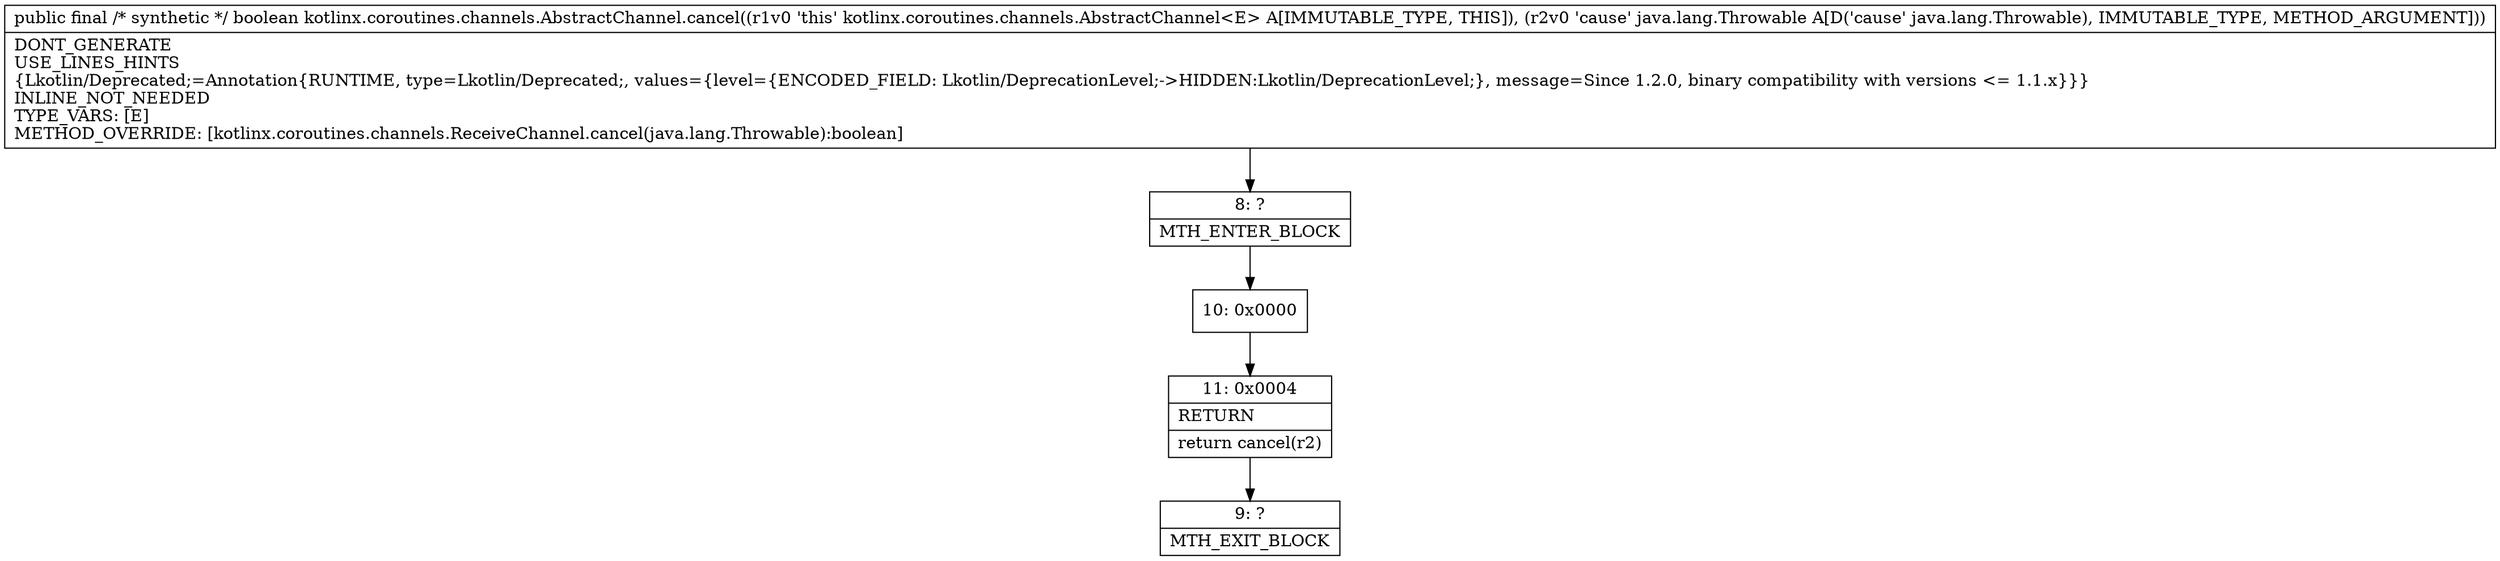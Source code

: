 digraph "CFG forkotlinx.coroutines.channels.AbstractChannel.cancel(Ljava\/lang\/Throwable;)Z" {
Node_8 [shape=record,label="{8\:\ ?|MTH_ENTER_BLOCK\l}"];
Node_10 [shape=record,label="{10\:\ 0x0000}"];
Node_11 [shape=record,label="{11\:\ 0x0004|RETURN\l|return cancel(r2)\l}"];
Node_9 [shape=record,label="{9\:\ ?|MTH_EXIT_BLOCK\l}"];
MethodNode[shape=record,label="{public final \/* synthetic *\/ boolean kotlinx.coroutines.channels.AbstractChannel.cancel((r1v0 'this' kotlinx.coroutines.channels.AbstractChannel\<E\> A[IMMUTABLE_TYPE, THIS]), (r2v0 'cause' java.lang.Throwable A[D('cause' java.lang.Throwable), IMMUTABLE_TYPE, METHOD_ARGUMENT]))  | DONT_GENERATE\lUSE_LINES_HINTS\l\{Lkotlin\/Deprecated;=Annotation\{RUNTIME, type=Lkotlin\/Deprecated;, values=\{level=\{ENCODED_FIELD: Lkotlin\/DeprecationLevel;\-\>HIDDEN:Lkotlin\/DeprecationLevel;\}, message=Since 1.2.0, binary compatibility with versions \<= 1.1.x\}\}\}\lINLINE_NOT_NEEDED\lTYPE_VARS: [E]\lMETHOD_OVERRIDE: [kotlinx.coroutines.channels.ReceiveChannel.cancel(java.lang.Throwable):boolean]\l}"];
MethodNode -> Node_8;Node_8 -> Node_10;
Node_10 -> Node_11;
Node_11 -> Node_9;
}

